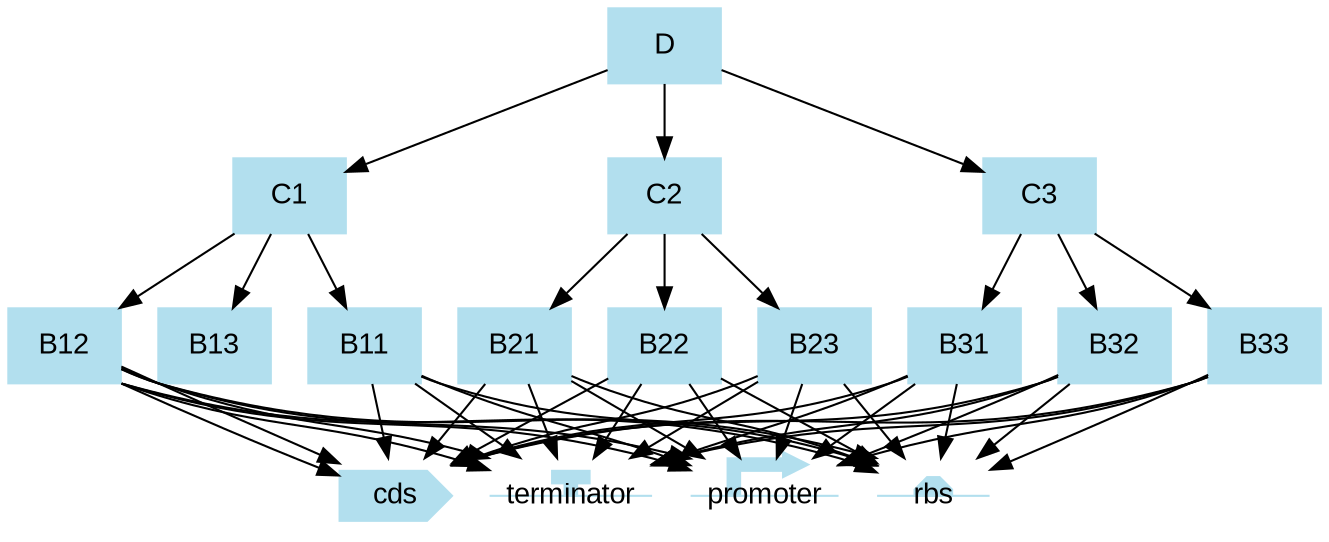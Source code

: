 digraph BST {
    node [color=lightblue2, style=filled, fontname="Arial", shape=box];
    D -> C1;
    D -> C2;
    D -> C3;
    C1 -> B11;
    C1 -> B12;
    C1 -> B13;
    C2 -> B21;
    C2 -> B22;
    C2 -> B23;
    C3 -> B31;
    C3 -> B32;
    C3 -> B33;
    
    node [shape=promoter];
    B11 -> promoter;
    B12 -> promoter;
    B12 -> promoter;
    B21 -> promoter;
    B22 -> promoter;
    B23 -> promoter;
    B31 -> promoter;
    B32 -> promoter;
    B33 -> promoter;
    
    
    node [shape=utr];
    B11 -> rbs;
    B12 -> rbs;
    B12 -> rbs;
    B21 -> rbs;
    B22 -> rbs;
    B23 -> rbs;
    B31 -> rbs;
    B32 -> rbs;
    B33 -> rbs;

    node [shape=cds];
    B11 -> cds;
    B12 -> cds;
    B12 -> cds;
    B21 -> cds;
    B22 -> cds;
    B23 -> cds;
    B31 -> cds;
    B32 -> cds;
    B33 -> cds;

    node [shape=terminator];
    B11 -> terminator;
    B12 -> terminator;
    B12 -> terminator;
    B21 -> terminator;
    B22 -> terminator;
    B23 -> terminator;
    B31 -> terminator;
    B32 -> terminator;
    B33 -> terminator;
}
